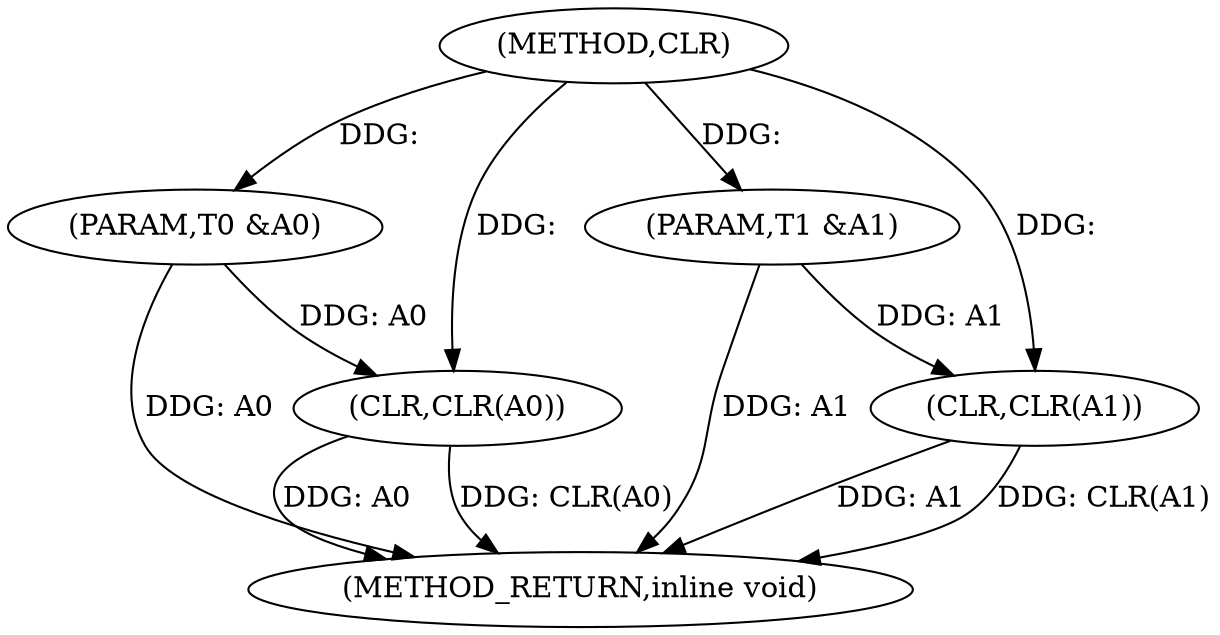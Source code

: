 digraph "CLR" {  
"1001160" [label = "(METHOD,CLR)" ]
"1001169" [label = "(METHOD_RETURN,inline void)" ]
"1001161" [label = "(PARAM,T0 &A0)" ]
"1001162" [label = "(PARAM,T1 &A1)" ]
"1001165" [label = "(CLR,CLR(A0))" ]
"1001167" [label = "(CLR,CLR(A1))" ]
  "1001161" -> "1001169"  [ label = "DDG: A0"] 
  "1001162" -> "1001169"  [ label = "DDG: A1"] 
  "1001165" -> "1001169"  [ label = "DDG: A0"] 
  "1001165" -> "1001169"  [ label = "DDG: CLR(A0)"] 
  "1001167" -> "1001169"  [ label = "DDG: A1"] 
  "1001167" -> "1001169"  [ label = "DDG: CLR(A1)"] 
  "1001160" -> "1001161"  [ label = "DDG: "] 
  "1001160" -> "1001162"  [ label = "DDG: "] 
  "1001161" -> "1001165"  [ label = "DDG: A0"] 
  "1001160" -> "1001165"  [ label = "DDG: "] 
  "1001162" -> "1001167"  [ label = "DDG: A1"] 
  "1001160" -> "1001167"  [ label = "DDG: "] 
}
